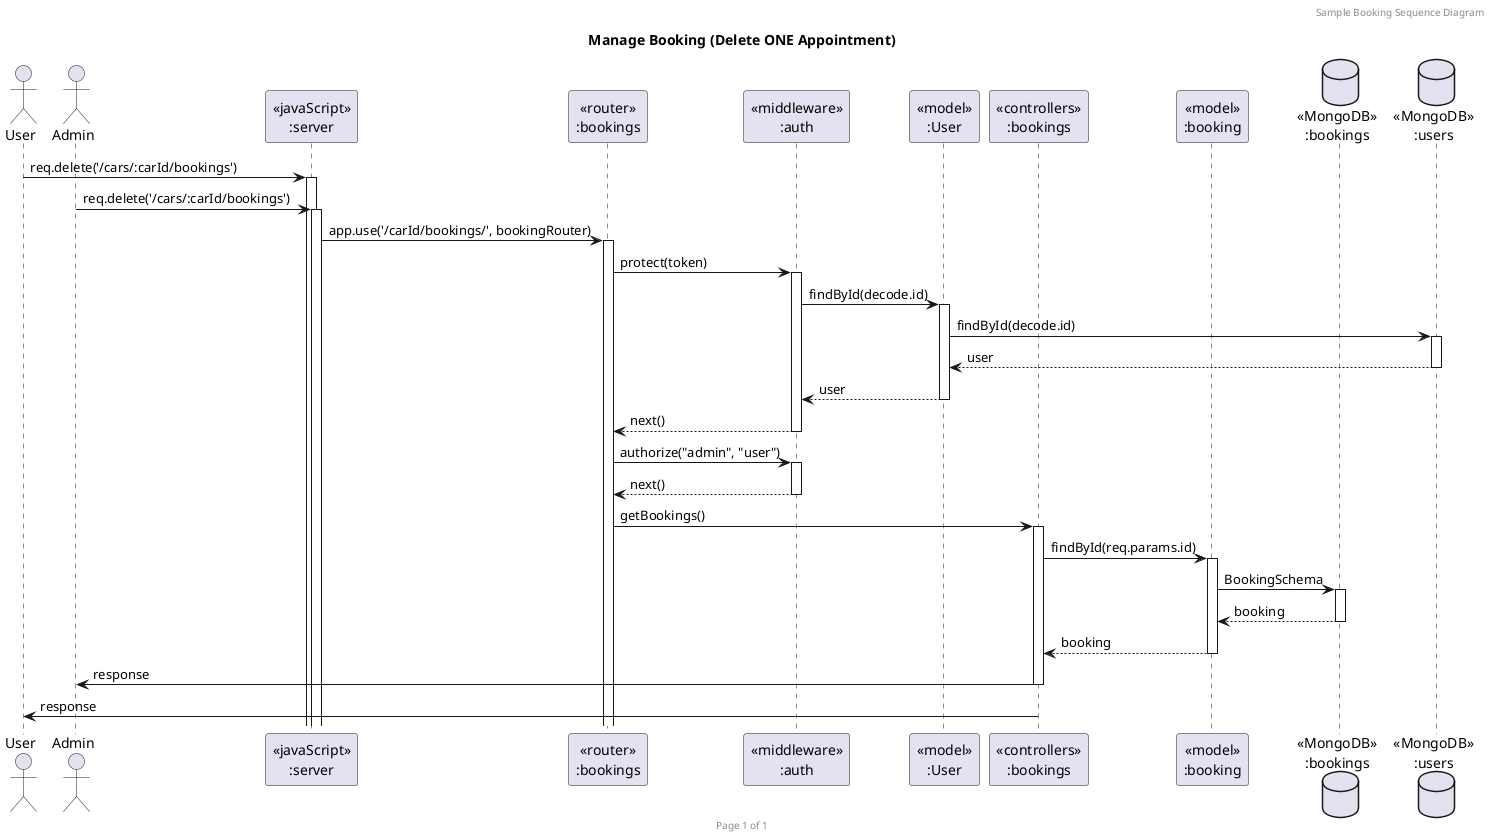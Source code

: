 @startuml Manage Booking (Delete ONE Appointment)

header Sample Booking Sequence Diagram
footer Page %page% of %lastpage%
title "Manage Booking (Delete ONE Appointment)"

' --------------------------------------------------------------------
actor "User" as user
actor "Admin" as admin
participant "<<javaScript>>\n:server" as server
participant "<<router>>\n:bookings" as routerBookings
participant "<<middleware>>\n:auth" as middlewareAuth
participant "<<model>>\n:User" as modelUser
participant "<<controllers>>\n:bookings" as controllersBookings
participant "<<model>>\n:booking" as modelBookings
database "<<MongoDB>>\n:bookings" as BookingsDatabase
database "<<MongoDB>>\n:users" as UsersDatabase

' --------------------------------------------------------------------
user -> server ++: req.delete('/cars/:carId/bookings')
admin -> server ++: req.delete('/cars/:carId/bookings')

server -> routerBookings ++: app.use('/carId/bookings/', bookingRouter)
routerBookings -> middlewareAuth ++: protect(token)
middlewareAuth -> modelUser ++: findById(decode.id)
modelUser -> UsersDatabase ++: findById(decode.id)
modelUser <-- UsersDatabase --: user
middlewareAuth <-- modelUser --:user
middlewareAuth --> routerBookings --: next()

routerBookings -> middlewareAuth ++: authorize("admin", "user")
routerBookings <-- middlewareAuth --: next()

routerBookings -> controllersBookings ++: getBookings()

controllersBookings -> modelBookings ++: findById(req.params.id)

modelBookings -> BookingsDatabase ++: BookingSchema
BookingsDatabase --> modelBookings --: booking
controllersBookings <-- modelBookings --: booking
controllersBookings -> admin --: response
controllersBookings -> user --: response

' --------------------------------------------------------------------
@enduml
